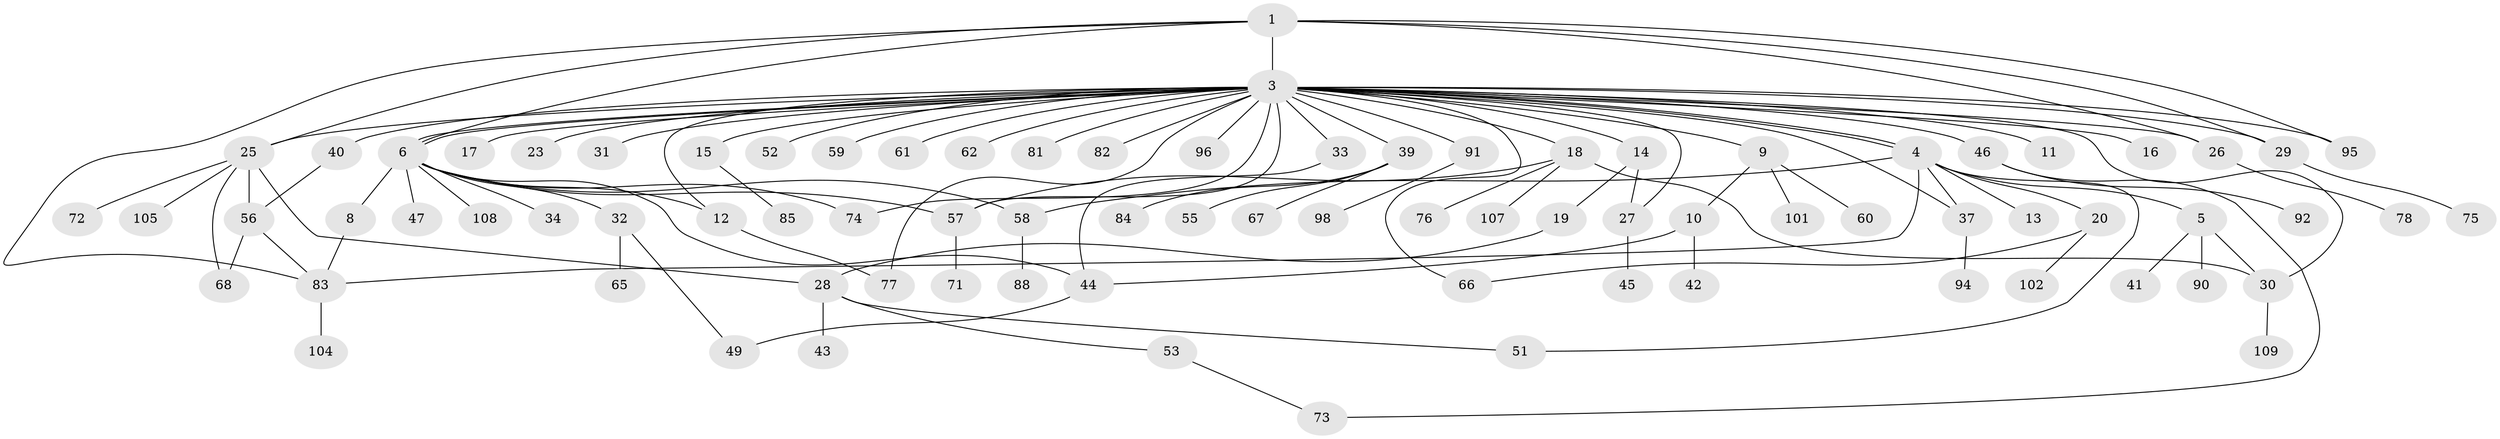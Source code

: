 // original degree distribution, {1: 0.5137614678899083, 9: 0.009174311926605505, 20: 0.009174311926605505, 10: 0.009174311926605505, 5: 0.06422018348623854, 14: 0.009174311926605505, 23: 0.009174311926605505, 3: 0.10091743119266056, 4: 0.045871559633027525, 2: 0.21100917431192662, 8: 0.009174311926605505, 6: 0.009174311926605505}
// Generated by graph-tools (version 1.1) at 2025/41/03/06/25 10:41:50]
// undirected, 83 vertices, 111 edges
graph export_dot {
graph [start="1"]
  node [color=gray90,style=filled];
  1 [super="+2"];
  3 [super="+7"];
  4 [super="+87"];
  5 [super="+22"];
  6 [super="+48"];
  8 [super="+36"];
  9 [super="+35"];
  10 [super="+97"];
  11;
  12 [super="+64"];
  13;
  14;
  15;
  16;
  17 [super="+24"];
  18 [super="+69"];
  19 [super="+21"];
  20;
  23;
  25 [super="+80"];
  26 [super="+54"];
  27;
  28 [super="+70"];
  29;
  30 [super="+38"];
  31;
  32 [super="+106"];
  33 [super="+50"];
  34;
  37;
  39 [super="+103"];
  40 [super="+86"];
  41;
  42;
  43;
  44 [super="+93"];
  45;
  46;
  47;
  49;
  51;
  52;
  53;
  55;
  56;
  57 [super="+79"];
  58 [super="+63"];
  59;
  60;
  61;
  62;
  65;
  66 [super="+100"];
  67 [super="+99"];
  68;
  71;
  72;
  73;
  74;
  75;
  76;
  77;
  78;
  81;
  82;
  83 [super="+89"];
  84;
  85;
  88;
  90;
  91;
  92;
  94;
  95;
  96;
  98;
  101;
  102;
  104;
  105;
  107;
  108;
  109;
  1 -- 3 [weight=2];
  1 -- 6;
  1 -- 83;
  1 -- 25;
  1 -- 26;
  1 -- 29;
  1 -- 95;
  3 -- 4;
  3 -- 4;
  3 -- 6;
  3 -- 6;
  3 -- 12;
  3 -- 15;
  3 -- 17;
  3 -- 18;
  3 -- 25;
  3 -- 29;
  3 -- 30;
  3 -- 33;
  3 -- 39;
  3 -- 40 [weight=2];
  3 -- 46;
  3 -- 61;
  3 -- 66;
  3 -- 9;
  3 -- 74;
  3 -- 11;
  3 -- 77;
  3 -- 14;
  3 -- 16;
  3 -- 81;
  3 -- 82;
  3 -- 23;
  3 -- 27;
  3 -- 91;
  3 -- 31;
  3 -- 95;
  3 -- 96;
  3 -- 37;
  3 -- 52;
  3 -- 57;
  3 -- 59;
  3 -- 62;
  3 -- 26;
  4 -- 5;
  4 -- 13;
  4 -- 20;
  4 -- 37;
  4 -- 51;
  4 -- 58;
  4 -- 83;
  5 -- 30;
  5 -- 41;
  5 -- 90;
  6 -- 8;
  6 -- 32;
  6 -- 34;
  6 -- 47;
  6 -- 57;
  6 -- 74;
  6 -- 108;
  6 -- 44;
  6 -- 58;
  6 -- 12;
  8 -- 83;
  9 -- 10;
  9 -- 60;
  9 -- 101;
  10 -- 42;
  10 -- 44;
  12 -- 77;
  14 -- 19;
  14 -- 27;
  15 -- 85;
  18 -- 57;
  18 -- 107;
  18 -- 76;
  18 -- 30;
  19 -- 28;
  20 -- 102;
  20 -- 66;
  25 -- 28;
  25 -- 56;
  25 -- 68;
  25 -- 72;
  25 -- 105;
  26 -- 78;
  27 -- 45;
  28 -- 43;
  28 -- 51;
  28 -- 53;
  29 -- 75;
  30 -- 109;
  32 -- 49;
  32 -- 65;
  33 -- 44;
  37 -- 94;
  39 -- 55;
  39 -- 67;
  39 -- 84;
  40 -- 56;
  44 -- 49;
  46 -- 73;
  46 -- 92;
  53 -- 73;
  56 -- 68;
  56 -- 83;
  57 -- 71;
  58 -- 88;
  83 -- 104;
  91 -- 98;
}
